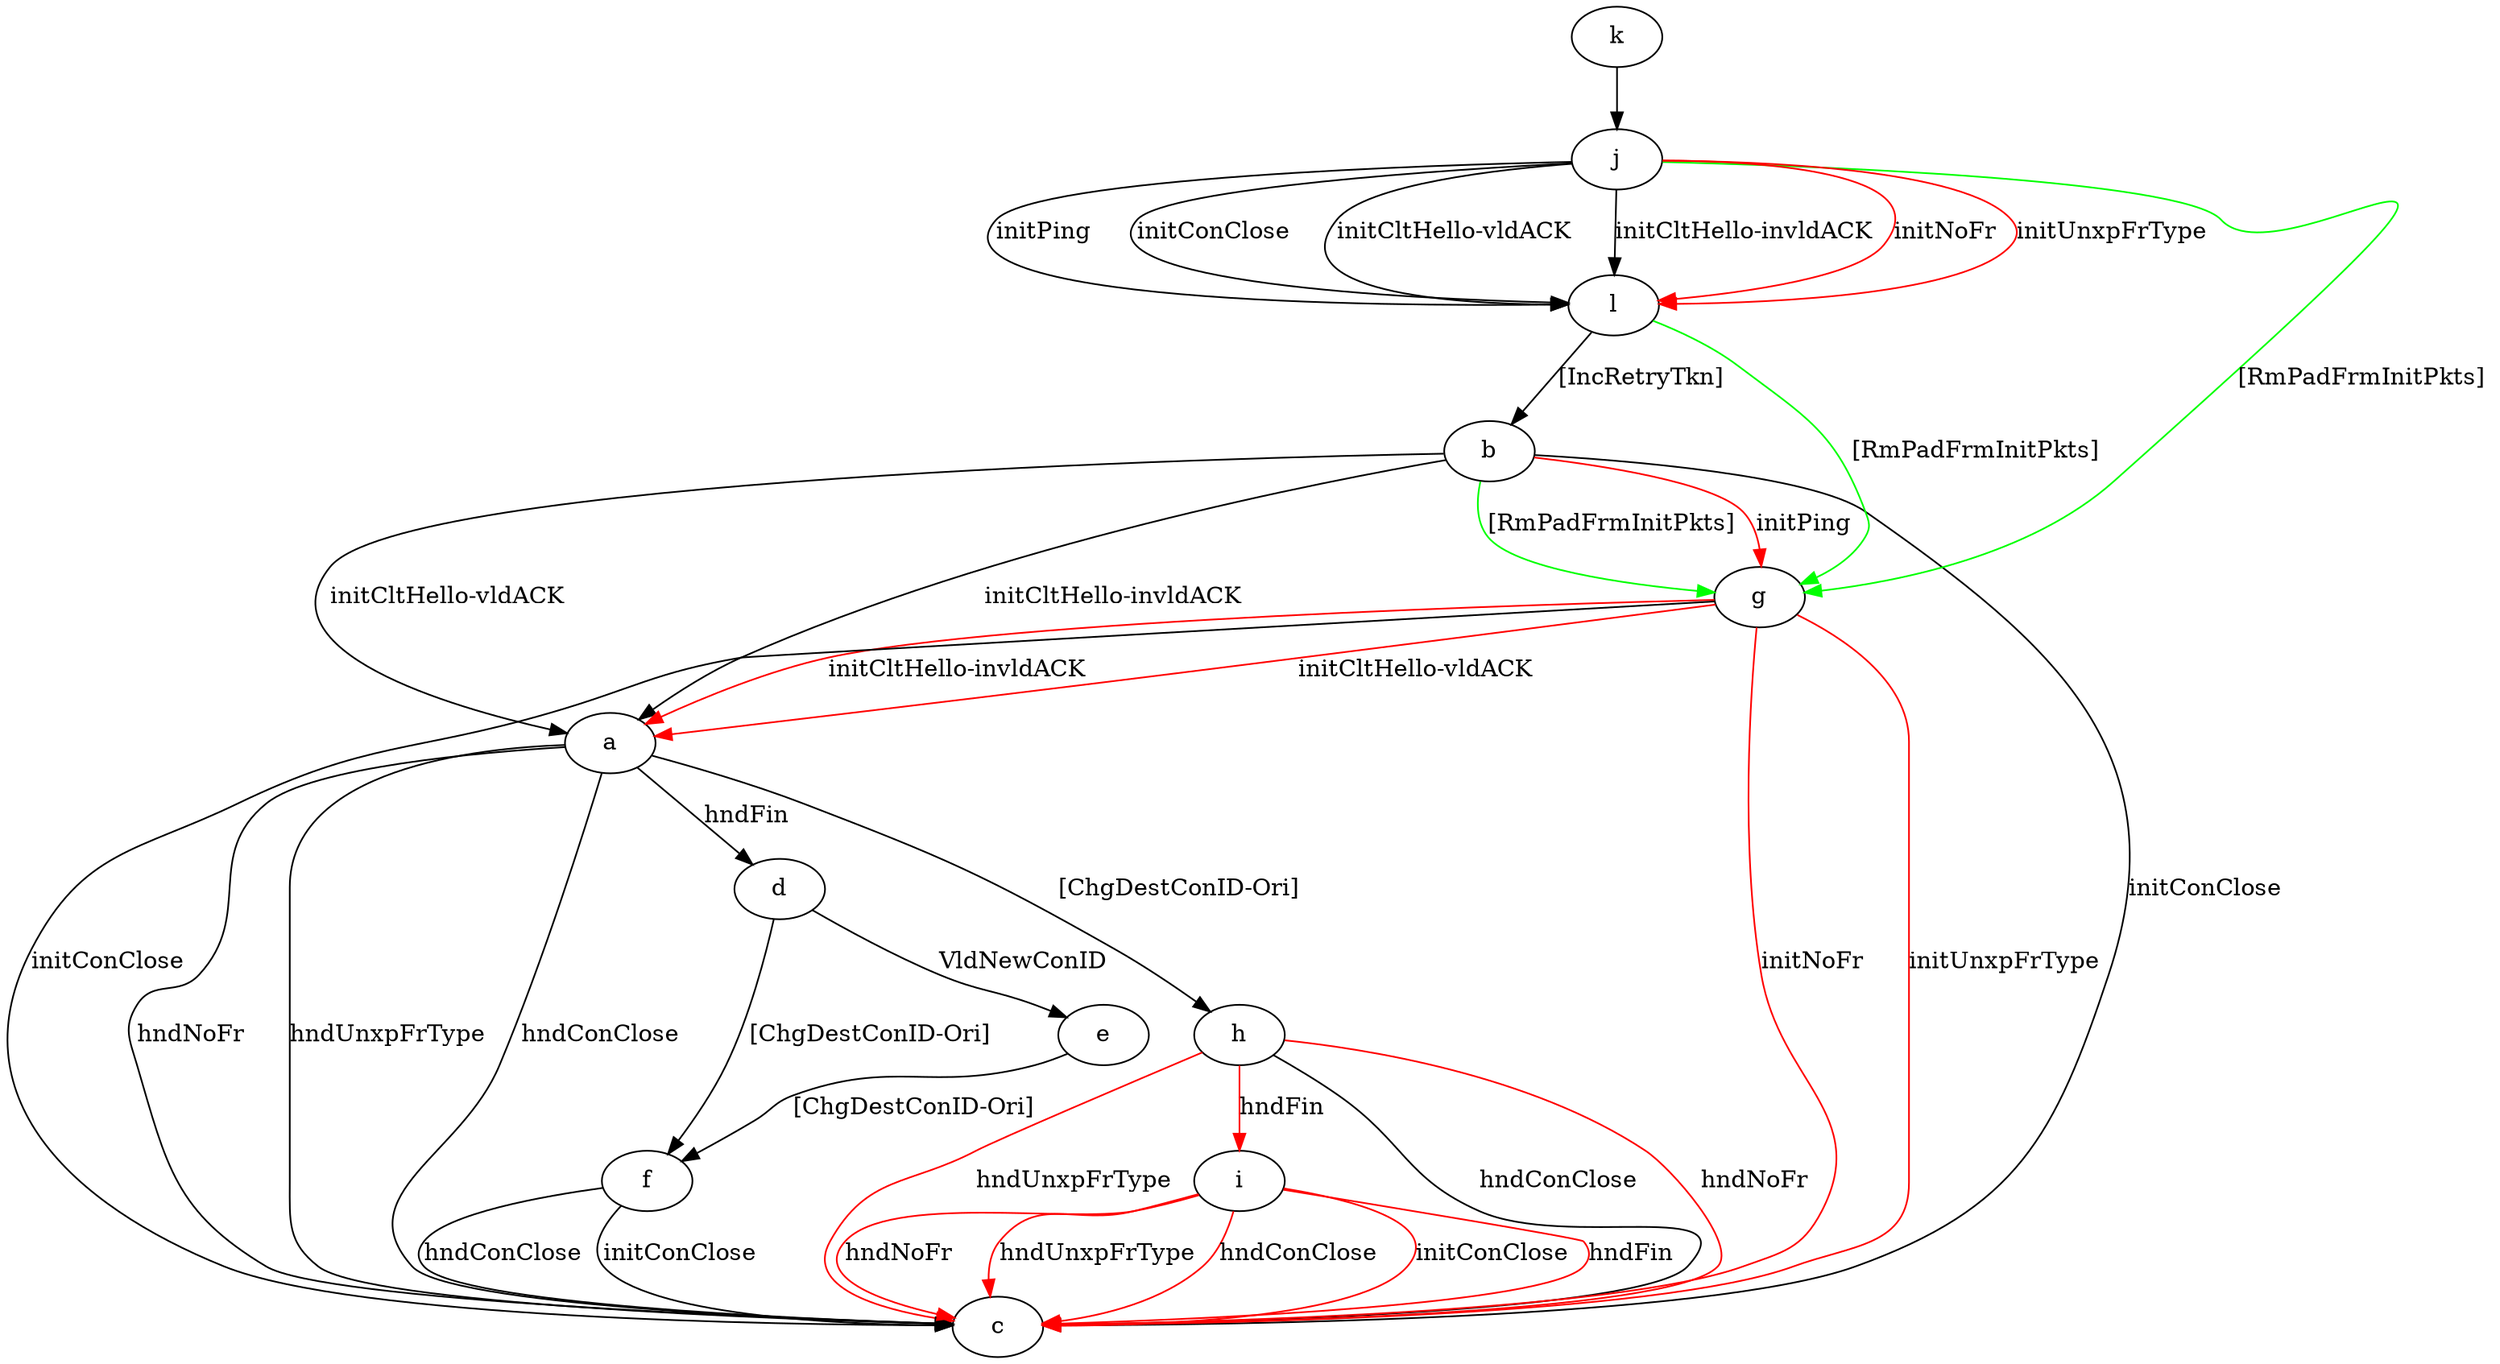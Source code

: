 digraph "" {
	a -> c	[key=0,
		label="hndNoFr "];
	a -> c	[key=1,
		label="hndUnxpFrType "];
	a -> c	[key=2,
		label="hndConClose "];
	a -> d	[key=0,
		label="hndFin "];
	a -> h	[key=0,
		label="[ChgDestConID-Ori] "];
	b -> a	[key=0,
		label="initCltHello-vldACK "];
	b -> a	[key=1,
		label="initCltHello-invldACK "];
	b -> c	[key=0,
		label="initConClose "];
	b -> g	[key=0,
		color=green,
		label="[RmPadFrmInitPkts] "];
	b -> g	[key=1,
		color=red,
		label="initPing "];
	d -> e	[key=0,
		label="VldNewConID "];
	d -> f	[key=0,
		label="[ChgDestConID-Ori] "];
	e -> f	[key=0,
		label="[ChgDestConID-Ori] "];
	f -> c	[key=0,
		label="initConClose "];
	f -> c	[key=1,
		label="hndConClose "];
	g -> a	[key=0,
		color=red,
		label="initCltHello-vldACK "];
	g -> a	[key=1,
		color=red,
		label="initCltHello-invldACK "];
	g -> c	[key=0,
		label="initConClose "];
	g -> c	[key=1,
		color=red,
		label="initNoFr "];
	g -> c	[key=2,
		color=red,
		label="initUnxpFrType "];
	h -> c	[key=0,
		label="hndConClose "];
	h -> c	[key=1,
		color=red,
		label="hndNoFr "];
	h -> c	[key=2,
		color=red,
		label="hndUnxpFrType "];
	h -> i	[key=0,
		color=red,
		label="hndFin "];
	i -> c	[key=0,
		color=red,
		label="initConClose "];
	i -> c	[key=1,
		color=red,
		label="hndFin "];
	i -> c	[key=2,
		color=red,
		label="hndNoFr "];
	i -> c	[key=3,
		color=red,
		label="hndUnxpFrType "];
	i -> c	[key=4,
		color=red,
		label="hndConClose "];
	j -> g	[key=0,
		color=green,
		label="[RmPadFrmInitPkts] "];
	j -> l	[key=0,
		label="initPing "];
	j -> l	[key=1,
		label="initConClose "];
	j -> l	[key=2,
		label="initCltHello-vldACK "];
	j -> l	[key=3,
		label="initCltHello-invldACK "];
	j -> l	[key=4,
		color=red,
		label="initNoFr "];
	j -> l	[key=5,
		color=red,
		label="initUnxpFrType "];
	k -> j	[key=0];
	l -> b	[key=0,
		label="[IncRetryTkn] "];
	l -> g	[key=0,
		color=green,
		label="[RmPadFrmInitPkts] "];
}
